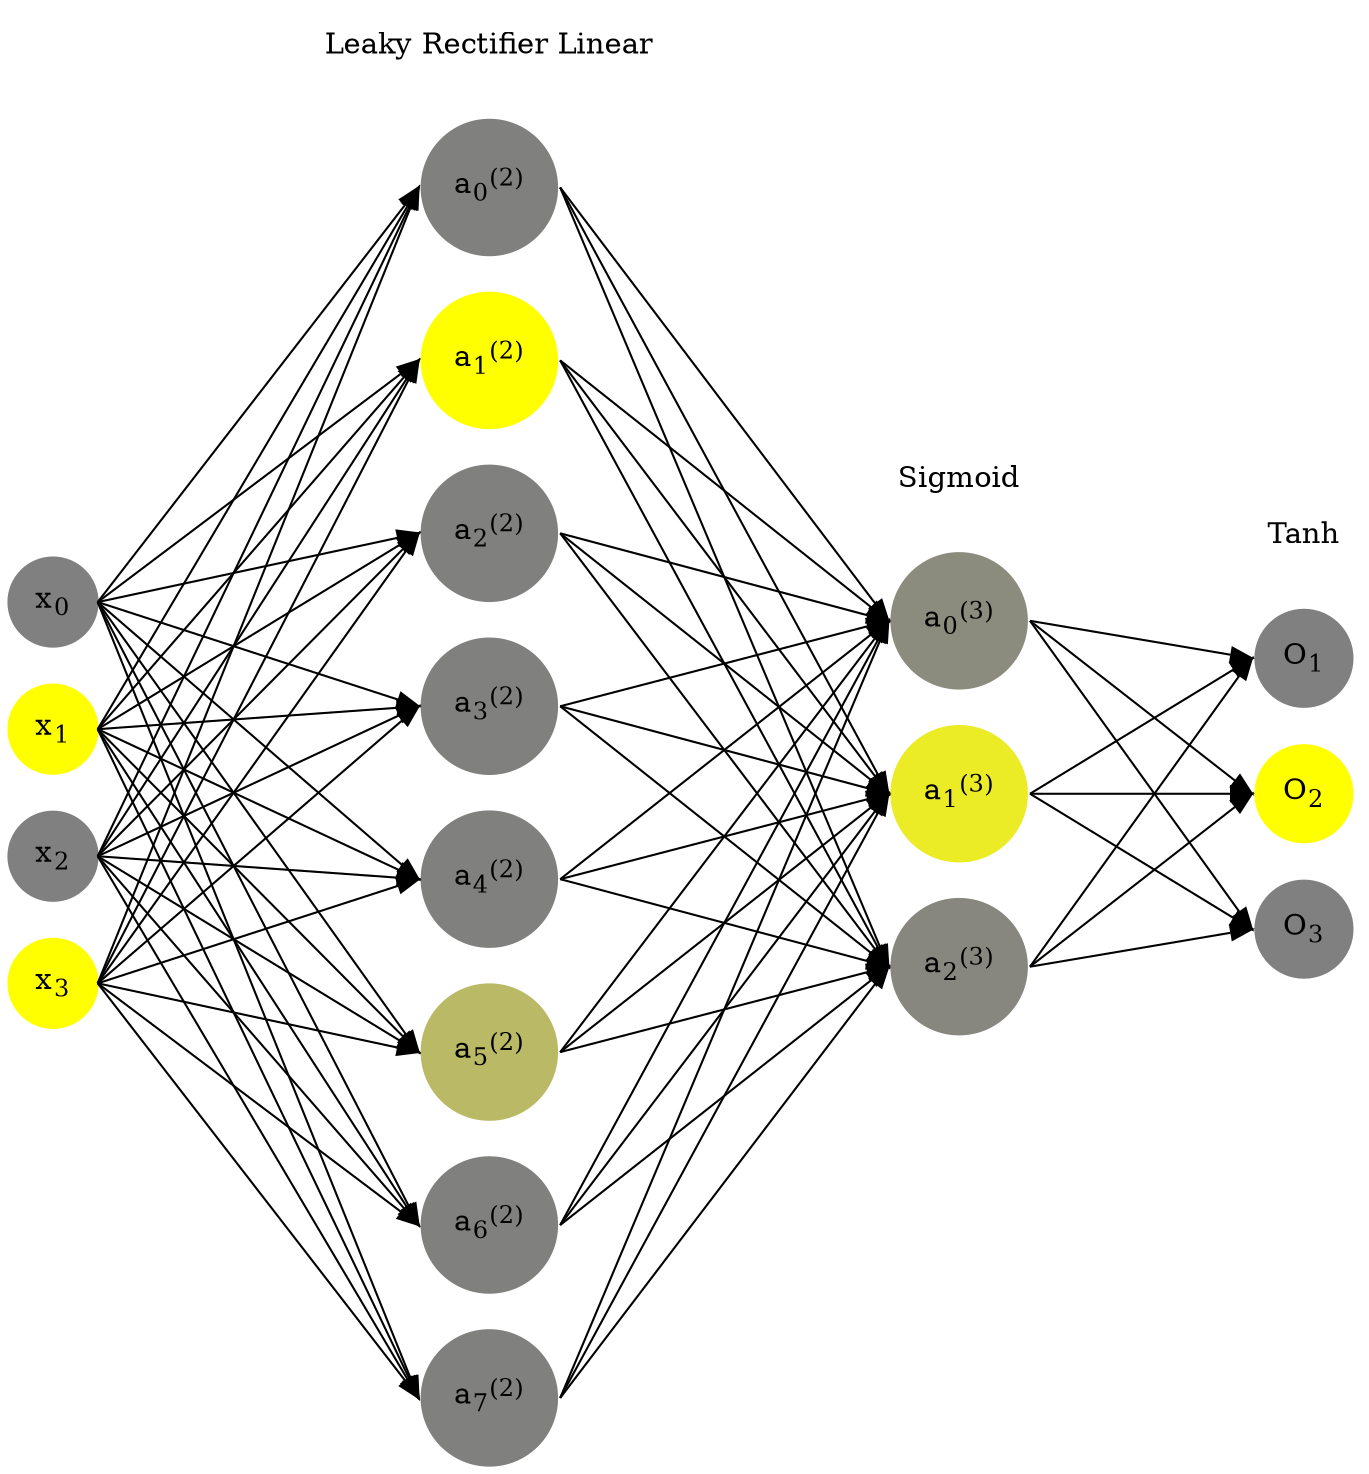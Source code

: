 digraph G {
	rankdir = LR;
	splines=false;
	edge[style=invis];
	ranksep= 1.4;
	{
	node [shape=circle, color="0.1667, 0.0, 0.5", style=filled, fillcolor="0.1667, 0.0, 0.5"];
	x0 [label=<x<sub>0</sub>>];
	}
	{
	node [shape=circle, color="0.1667, 1.0, 1.0", style=filled, fillcolor="0.1667, 1.0, 1.0"];
	x1 [label=<x<sub>1</sub>>];
	}
	{
	node [shape=circle, color="0.1667, 0.0, 0.5", style=filled, fillcolor="0.1667, 0.0, 0.5"];
	x2 [label=<x<sub>2</sub>>];
	}
	{
	node [shape=circle, color="0.1667, 1.0, 1.0", style=filled, fillcolor="0.1667, 1.0, 1.0"];
	x3 [label=<x<sub>3</sub>>];
	}
	{
	node [shape=circle, color="0.1667, 0.000647, 0.500323", style=filled, fillcolor="0.1667, 0.000647, 0.500323"];
	a02 [label=<a<sub>0</sub><sup>(2)</sup>>];
	}
	{
	node [shape=circle, color="0.1667, 1.206156, 1.103078", style=filled, fillcolor="0.1667, 1.206156, 1.103078"];
	a12 [label=<a<sub>1</sub><sup>(2)</sup>>];
	}
	{
	node [shape=circle, color="0.1667, 0.006484, 0.503242", style=filled, fillcolor="0.1667, 0.006484, 0.503242"];
	a22 [label=<a<sub>2</sub><sup>(2)</sup>>];
	}
	{
	node [shape=circle, color="0.1667, 0.005630, 0.502815", style=filled, fillcolor="0.1667, 0.005630, 0.502815"];
	a32 [label=<a<sub>3</sub><sup>(2)</sup>>];
	}
	{
	node [shape=circle, color="0.1667, 0.001840, 0.500920", style=filled, fillcolor="0.1667, 0.001840, 0.500920"];
	a42 [label=<a<sub>4</sub><sup>(2)</sup>>];
	}
	{
	node [shape=circle, color="0.1667, 0.448003, 0.724002", style=filled, fillcolor="0.1667, 0.448003, 0.724002"];
	a52 [label=<a<sub>5</sub><sup>(2)</sup>>];
	}
	{
	node [shape=circle, color="0.1667, 0.004308, 0.502154", style=filled, fillcolor="0.1667, 0.004308, 0.502154"];
	a62 [label=<a<sub>6</sub><sup>(2)</sup>>];
	}
	{
	node [shape=circle, color="0.1667, 0.000357, 0.500178", style=filled, fillcolor="0.1667, 0.000357, 0.500178"];
	a72 [label=<a<sub>7</sub><sup>(2)</sup>>];
	}
	{
	node [shape=circle, color="0.1667, 0.100921, 0.550460", style=filled, fillcolor="0.1667, 0.100921, 0.550460"];
	a03 [label=<a<sub>0</sub><sup>(3)</sup>>];
	}
	{
	node [shape=circle, color="0.1667, 0.836281, 0.918141", style=filled, fillcolor="0.1667, 0.836281, 0.918141"];
	a13 [label=<a<sub>1</sub><sup>(3)</sup>>];
	}
	{
	node [shape=circle, color="0.1667, 0.060773, 0.530386", style=filled, fillcolor="0.1667, 0.060773, 0.530386"];
	a23 [label=<a<sub>2</sub><sup>(3)</sup>>];
	}
	{
	node [shape=circle, color="0.1667, 0.0, 0.5", style=filled, fillcolor="0.1667, 0.0, 0.5"];
	O1 [label=<O<sub>1</sub>>];
	}
	{
	node [shape=circle, color="0.1667, 1.0, 1.0", style=filled, fillcolor="0.1667, 1.0, 1.0"];
	O2 [label=<O<sub>2</sub>>];
	}
	{
	node [shape=circle, color="0.1667, 0.0, 0.5", style=filled, fillcolor="0.1667, 0.0, 0.5"];
	O3 [label=<O<sub>3</sub>>];
	}
	{
	rank=same;
	x0->x1->x2->x3;
	}
	{
	rank=same;
	a02->a12->a22->a32->a42->a52->a62->a72;
	}
	{
	rank=same;
	a03->a13->a23;
	}
	{
	rank=same;
	O1->O2->O3;
	}
	l1 [shape=plaintext,label="Leaky Rectifier Linear"];
	l1->a02;
	{rank=same; l1;a02};
	l2 [shape=plaintext,label="Sigmoid"];
	l2->a03;
	{rank=same; l2;a03};
	l3 [shape=plaintext,label="Tanh"];
	l3->O1;
	{rank=same; l3;O1};
edge[style=solid, tailport=e, headport=w];
	{x0;x1;x2;x3} -> {a02;a12;a22;a32;a42;a52;a62;a72};
	{a02;a12;a22;a32;a42;a52;a62;a72} -> {a03;a13;a23};
	{a03;a13;a23} -> {O1,O2,O3};
}